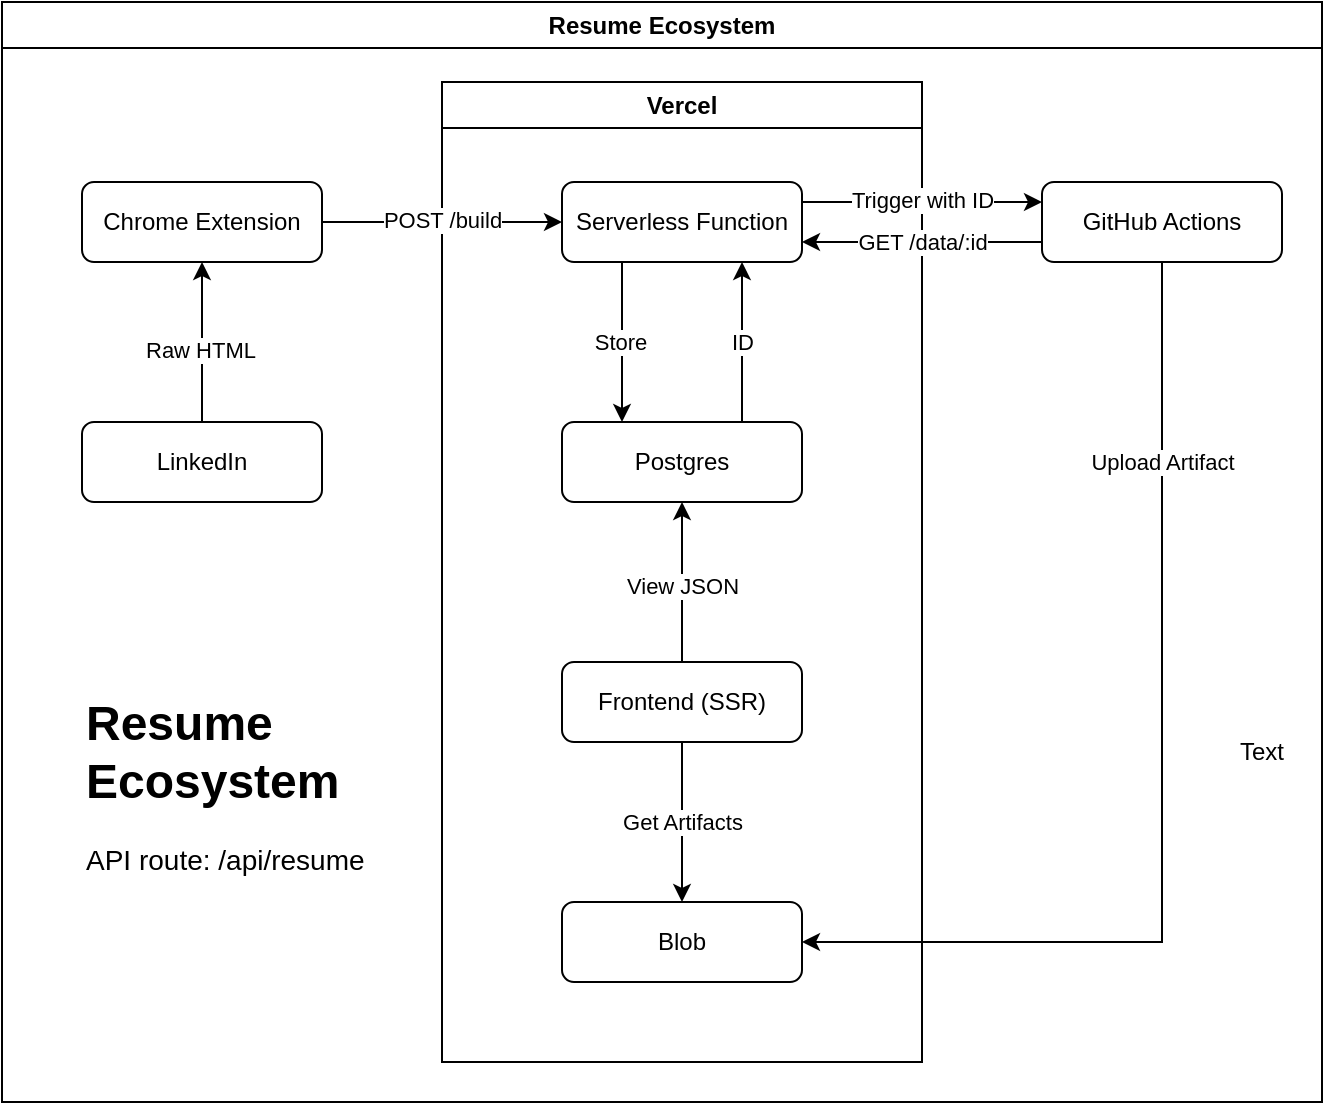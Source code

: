 <mxfile version="24.4.9" type="github" pages="2">
  <diagram name="Ecosystem" id="ZJ2hxQDpWpJ5bP6UpDXm">
    <mxGraphModel grid="1" page="1" gridSize="10" guides="1" tooltips="1" connect="1" arrows="1" fold="1" pageScale="1" pageWidth="850" pageHeight="1100" math="0" shadow="0">
      <root>
        <mxCell id="0" />
        <mxCell id="1" parent="0" />
        <mxCell id="JhRV-Fy7fuXpMnecIwgt-110" value="&lt;font style=&quot;font-size: 12px;&quot;&gt;Resume Ecosystem&lt;/font&gt;" style="swimlane;whiteSpace=wrap;html=1;" parent="1" vertex="1">
          <mxGeometry x="40" y="40" width="660" height="550" as="geometry" />
        </mxCell>
        <mxCell id="JhRV-Fy7fuXpMnecIwgt-4" value="LinkedIn" style="rounded=1;whiteSpace=wrap;html=1;" parent="JhRV-Fy7fuXpMnecIwgt-110" vertex="1">
          <mxGeometry x="40" y="210" width="120" height="40" as="geometry" />
        </mxCell>
        <mxCell id="JhRV-Fy7fuXpMnecIwgt-8" value="" style="endArrow=classic;html=1;rounded=0;exitX=0.5;exitY=0;exitDx=0;exitDy=0;entryX=0.5;entryY=1;entryDx=0;entryDy=0;" parent="JhRV-Fy7fuXpMnecIwgt-110" source="JhRV-Fy7fuXpMnecIwgt-4" target="JhRV-Fy7fuXpMnecIwgt-11" edge="1">
          <mxGeometry width="50" height="50" relative="1" as="geometry">
            <mxPoint x="340" y="220" as="sourcePoint" />
            <mxPoint x="160" y="90" as="targetPoint" />
          </mxGeometry>
        </mxCell>
        <mxCell id="JhRV-Fy7fuXpMnecIwgt-9" value="Raw HTML" style="edgeLabel;html=1;align=center;verticalAlign=middle;resizable=0;points=[];" parent="JhRV-Fy7fuXpMnecIwgt-8" vertex="1" connectable="0">
          <mxGeometry x="-0.1" y="1" relative="1" as="geometry">
            <mxPoint as="offset" />
          </mxGeometry>
        </mxCell>
        <mxCell id="JhRV-Fy7fuXpMnecIwgt-11" value="Chrome Extension" style="rounded=1;whiteSpace=wrap;html=1;" parent="JhRV-Fy7fuXpMnecIwgt-110" vertex="1">
          <mxGeometry x="40" y="90" width="120" height="40" as="geometry" />
        </mxCell>
        <mxCell id="JhRV-Fy7fuXpMnecIwgt-21" value="Vercel" style="swimlane;whiteSpace=wrap;html=1;" parent="JhRV-Fy7fuXpMnecIwgt-110" vertex="1">
          <mxGeometry x="220" y="40" width="240" height="490" as="geometry">
            <mxRectangle x="220" y="40" width="80" height="30" as="alternateBounds" />
          </mxGeometry>
        </mxCell>
        <mxCell id="L4RTfrHgs8VyDjyBJn3I-2" value="ID" style="edgeStyle=orthogonalEdgeStyle;rounded=0;orthogonalLoop=1;jettySize=auto;html=1;exitX=0.75;exitY=0;exitDx=0;exitDy=0;entryX=0.75;entryY=1;entryDx=0;entryDy=0;" edge="1" parent="JhRV-Fy7fuXpMnecIwgt-21" source="JhRV-Fy7fuXpMnecIwgt-23" target="JhRV-Fy7fuXpMnecIwgt-26">
          <mxGeometry relative="1" as="geometry" />
        </mxCell>
        <mxCell id="JhRV-Fy7fuXpMnecIwgt-23" value="Postgres" style="rounded=1;whiteSpace=wrap;html=1;" parent="JhRV-Fy7fuXpMnecIwgt-21" vertex="1">
          <mxGeometry x="60" y="170" width="120" height="40" as="geometry" />
        </mxCell>
        <mxCell id="L4RTfrHgs8VyDjyBJn3I-1" style="edgeStyle=orthogonalEdgeStyle;rounded=0;orthogonalLoop=1;jettySize=auto;html=1;exitX=0.25;exitY=1;exitDx=0;exitDy=0;entryX=0.25;entryY=0;entryDx=0;entryDy=0;" edge="1" parent="JhRV-Fy7fuXpMnecIwgt-21" source="JhRV-Fy7fuXpMnecIwgt-26" target="JhRV-Fy7fuXpMnecIwgt-23">
          <mxGeometry relative="1" as="geometry" />
        </mxCell>
        <mxCell id="L4RTfrHgs8VyDjyBJn3I-6" value="Store" style="edgeLabel;html=1;align=center;verticalAlign=middle;resizable=0;points=[];" vertex="1" connectable="0" parent="L4RTfrHgs8VyDjyBJn3I-1">
          <mxGeometry x="-0.117" y="-1" relative="1" as="geometry">
            <mxPoint y="4" as="offset" />
          </mxGeometry>
        </mxCell>
        <mxCell id="JhRV-Fy7fuXpMnecIwgt-26" value="&lt;span style=&quot;font-size: 12.0px;&quot;&gt;Serverless Function&lt;/span&gt;" style="rounded=1;whiteSpace=wrap;html=1;" parent="JhRV-Fy7fuXpMnecIwgt-21" vertex="1">
          <mxGeometry x="60" y="50" width="120" height="40" as="geometry" />
        </mxCell>
        <mxCell id="JhRV-Fy7fuXpMnecIwgt-25" value="Blob" style="rounded=1;whiteSpace=wrap;html=1;" parent="JhRV-Fy7fuXpMnecIwgt-21" vertex="1">
          <mxGeometry x="60" y="410" width="120" height="40" as="geometry" />
        </mxCell>
        <mxCell id="L4RTfrHgs8VyDjyBJn3I-3" style="edgeStyle=orthogonalEdgeStyle;rounded=0;orthogonalLoop=1;jettySize=auto;html=1;entryX=0.5;entryY=1;entryDx=0;entryDy=0;" edge="1" parent="JhRV-Fy7fuXpMnecIwgt-21" source="JhRV-Fy7fuXpMnecIwgt-96" target="JhRV-Fy7fuXpMnecIwgt-23">
          <mxGeometry relative="1" as="geometry" />
        </mxCell>
        <mxCell id="L4RTfrHgs8VyDjyBJn3I-4" value="View JSON" style="edgeLabel;html=1;align=center;verticalAlign=middle;resizable=0;points=[];" vertex="1" connectable="0" parent="L4RTfrHgs8VyDjyBJn3I-3">
          <mxGeometry x="-0.05" relative="1" as="geometry">
            <mxPoint as="offset" />
          </mxGeometry>
        </mxCell>
        <mxCell id="JhRV-Fy7fuXpMnecIwgt-96" value="Frontend (SSR)" style="rounded=1;whiteSpace=wrap;html=1;" parent="JhRV-Fy7fuXpMnecIwgt-21" vertex="1">
          <mxGeometry x="60" y="290" width="120" height="40" as="geometry" />
        </mxCell>
        <mxCell id="JhRV-Fy7fuXpMnecIwgt-103" value="Get Artifacts" style="endArrow=classic;html=1;rounded=0;exitX=0.5;exitY=1;exitDx=0;exitDy=0;entryX=0.5;entryY=0;entryDx=0;entryDy=0;" parent="JhRV-Fy7fuXpMnecIwgt-21" source="JhRV-Fy7fuXpMnecIwgt-96" target="JhRV-Fy7fuXpMnecIwgt-25" edge="1">
          <mxGeometry width="50" height="50" relative="1" as="geometry">
            <mxPoint x="20" y="240" as="sourcePoint" />
            <mxPoint x="70" y="190" as="targetPoint" />
          </mxGeometry>
        </mxCell>
        <mxCell id="JhRV-Fy7fuXpMnecIwgt-108" style="edgeStyle=orthogonalEdgeStyle;rounded=0;orthogonalLoop=1;jettySize=auto;html=1;entryX=1;entryY=0.5;entryDx=0;entryDy=0;" parent="JhRV-Fy7fuXpMnecIwgt-110" source="JhRV-Fy7fuXpMnecIwgt-27" target="JhRV-Fy7fuXpMnecIwgt-25" edge="1">
          <mxGeometry relative="1" as="geometry">
            <mxPoint x="580" y="480" as="targetPoint" />
            <Array as="points">
              <mxPoint x="580" y="470" />
            </Array>
          </mxGeometry>
        </mxCell>
        <mxCell id="JhRV-Fy7fuXpMnecIwgt-109" value="Upload Artifact" style="edgeLabel;html=1;align=center;verticalAlign=middle;resizable=0;points=[];" parent="JhRV-Fy7fuXpMnecIwgt-108" vertex="1" connectable="0">
          <mxGeometry x="0.312" y="-2" relative="1" as="geometry">
            <mxPoint x="1" y="-238" as="offset" />
          </mxGeometry>
        </mxCell>
        <mxCell id="L4RTfrHgs8VyDjyBJn3I-9" value="&lt;div style=&quot;border-color: var(--border-color); font-variant-ligatures: normal; orphans: 2; widows: 2; text-decoration-thickness: initial; text-decoration-style: initial; text-decoration-color: initial;&quot;&gt;GET /data/:id&lt;br&gt;&lt;/div&gt;" style="edgeStyle=orthogonalEdgeStyle;rounded=0;orthogonalLoop=1;jettySize=auto;html=1;exitX=0;exitY=0.75;exitDx=0;exitDy=0;entryX=1;entryY=0.75;entryDx=0;entryDy=0;" edge="1" parent="JhRV-Fy7fuXpMnecIwgt-110" source="JhRV-Fy7fuXpMnecIwgt-27" target="JhRV-Fy7fuXpMnecIwgt-26">
          <mxGeometry relative="1" as="geometry">
            <mxPoint as="offset" />
          </mxGeometry>
        </mxCell>
        <mxCell id="JhRV-Fy7fuXpMnecIwgt-27" value="GitHub Actions" style="rounded=1;whiteSpace=wrap;html=1;" parent="JhRV-Fy7fuXpMnecIwgt-110" vertex="1">
          <mxGeometry x="520" y="90" width="120" height="40" as="geometry" />
        </mxCell>
        <mxCell id="JhRV-Fy7fuXpMnecIwgt-89" value="&lt;h1 style=&quot;margin-top: 0px;&quot;&gt;Resume Ecosystem&lt;/h1&gt;&lt;p&gt;&lt;font style=&quot;font-size: 14px;&quot;&gt;API route: /api/resume&lt;/font&gt;&lt;/p&gt;" style="text;html=1;whiteSpace=wrap;overflow=hidden;rounded=0;" parent="JhRV-Fy7fuXpMnecIwgt-110" vertex="1">
          <mxGeometry x="40" y="340" width="150" height="110" as="geometry" />
        </mxCell>
        <mxCell id="L4RTfrHgs8VyDjyBJn3I-7" style="edgeStyle=orthogonalEdgeStyle;rounded=0;orthogonalLoop=1;jettySize=auto;html=1;exitX=1;exitY=0.25;exitDx=0;exitDy=0;entryX=0;entryY=0.25;entryDx=0;entryDy=0;" edge="1" parent="JhRV-Fy7fuXpMnecIwgt-110" source="JhRV-Fy7fuXpMnecIwgt-26" target="JhRV-Fy7fuXpMnecIwgt-27">
          <mxGeometry relative="1" as="geometry" />
        </mxCell>
        <mxCell id="L4RTfrHgs8VyDjyBJn3I-8" value="Trigger with ID" style="edgeLabel;html=1;align=center;verticalAlign=middle;resizable=0;points=[];" vertex="1" connectable="0" parent="L4RTfrHgs8VyDjyBJn3I-7">
          <mxGeometry x="-0.222" relative="1" as="geometry">
            <mxPoint x="13" y="-1" as="offset" />
          </mxGeometry>
        </mxCell>
        <mxCell id="L4RTfrHgs8VyDjyBJn3I-12" style="edgeStyle=orthogonalEdgeStyle;rounded=0;orthogonalLoop=1;jettySize=auto;html=1;exitX=1;exitY=0.5;exitDx=0;exitDy=0;entryX=0;entryY=0.5;entryDx=0;entryDy=0;" edge="1" parent="JhRV-Fy7fuXpMnecIwgt-110" source="JhRV-Fy7fuXpMnecIwgt-11" target="JhRV-Fy7fuXpMnecIwgt-26">
          <mxGeometry relative="1" as="geometry">
            <mxPoint x="410" y="110" as="sourcePoint" />
            <mxPoint x="260" y="110" as="targetPoint" />
          </mxGeometry>
        </mxCell>
        <mxCell id="L4RTfrHgs8VyDjyBJn3I-13" value="POST /build" style="edgeLabel;html=1;align=center;verticalAlign=middle;resizable=0;points=[];" vertex="1" connectable="0" parent="L4RTfrHgs8VyDjyBJn3I-12">
          <mxGeometry x="-0.222" relative="1" as="geometry">
            <mxPoint x="13" y="-1" as="offset" />
          </mxGeometry>
        </mxCell>
        <mxCell id="2" value="Text" style="text;strokeColor=none;align=center;fillColor=none;html=1;verticalAlign=middle;whiteSpace=wrap;rounded=0;" vertex="1" parent="1">
          <mxGeometry x="640" y="400" width="60" height="30" as="geometry" />
        </mxCell>
      </root>
    </mxGraphModel>
  </diagram>
  <diagram id="kcF_4Qz1G0lQpnBHhmPi" name="Monorepo">
    <mxGraphModel dx="577" dy="1059" grid="1" gridSize="10" guides="1" tooltips="1" connect="1" arrows="1" fold="1" page="1" pageScale="1" pageWidth="850" pageHeight="1100" math="0" shadow="0">
      <root>
        <mxCell id="0" />
        <mxCell id="1" parent="0" />
        <mxCell id="ASdGKh2aUFNNd5XFepa3-1" value="Monorepo" style="swimlane;whiteSpace=wrap;html=1;" vertex="1" parent="1">
          <mxGeometry x="40" y="40" width="520" height="320" as="geometry" />
        </mxCell>
        <mxCell id="D1ZDg2mw5FMtQj-lg4mV-1" value="root" style="rounded=1;whiteSpace=wrap;html=1;" vertex="1" parent="ASdGKh2aUFNNd5XFepa3-1">
          <mxGeometry x="200" y="40" width="120" height="40" as="geometry" />
        </mxCell>
        <mxCell id="P9RgKcAM5GwO_uJv_BXX-1" value="shared" style="rounded=1;whiteSpace=wrap;html=1;" vertex="1" parent="ASdGKh2aUFNNd5XFepa3-1">
          <mxGeometry x="40" y="120" width="120" height="40" as="geometry" />
        </mxCell>
        <mxCell id="P9RgKcAM5GwO_uJv_BXX-2" value="frontend" style="rounded=1;whiteSpace=wrap;html=1;" vertex="1" parent="ASdGKh2aUFNNd5XFepa3-1">
          <mxGeometry x="40" y="190" width="120" height="40" as="geometry" />
        </mxCell>
        <mxCell id="P9RgKcAM5GwO_uJv_BXX-3" value="extension" style="rounded=1;whiteSpace=wrap;html=1;" vertex="1" parent="ASdGKh2aUFNNd5XFepa3-1">
          <mxGeometry x="200" y="140" width="120" height="40" as="geometry" />
        </mxCell>
        <mxCell id="P9RgKcAM5GwO_uJv_BXX-5" value="actions" style="swimlane;whiteSpace=wrap;html=1;" vertex="1" parent="ASdGKh2aUFNNd5XFepa3-1">
          <mxGeometry x="280" y="80" width="200" height="200" as="geometry" />
        </mxCell>
      </root>
    </mxGraphModel>
  </diagram>
</mxfile>
